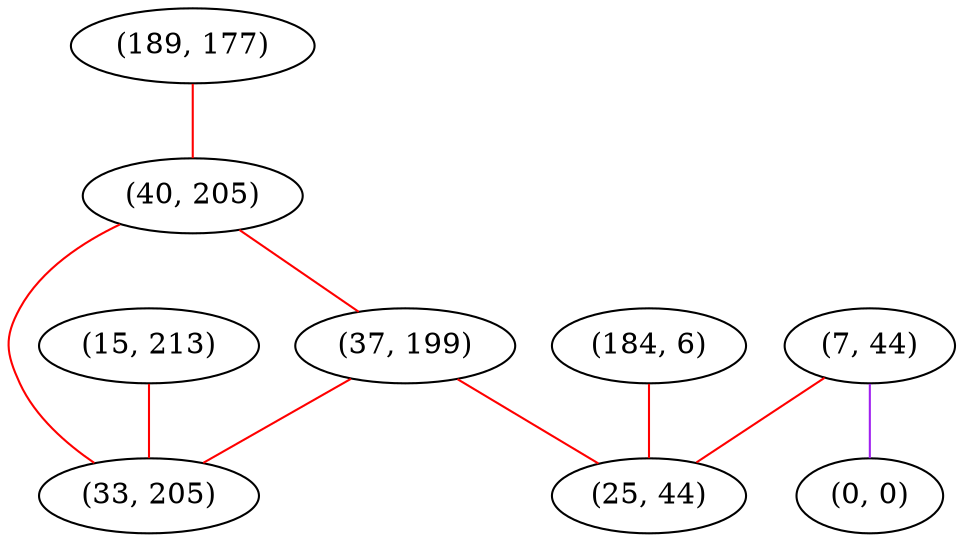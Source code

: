 graph "" {
"(189, 177)";
"(15, 213)";
"(40, 205)";
"(7, 44)";
"(184, 6)";
"(37, 199)";
"(25, 44)";
"(0, 0)";
"(33, 205)";
"(189, 177)" -- "(40, 205)"  [color=red, key=0, weight=1];
"(15, 213)" -- "(33, 205)"  [color=red, key=0, weight=1];
"(40, 205)" -- "(33, 205)"  [color=red, key=0, weight=1];
"(40, 205)" -- "(37, 199)"  [color=red, key=0, weight=1];
"(7, 44)" -- "(0, 0)"  [color=purple, key=0, weight=4];
"(7, 44)" -- "(25, 44)"  [color=red, key=0, weight=1];
"(184, 6)" -- "(25, 44)"  [color=red, key=0, weight=1];
"(37, 199)" -- "(33, 205)"  [color=red, key=0, weight=1];
"(37, 199)" -- "(25, 44)"  [color=red, key=0, weight=1];
}
